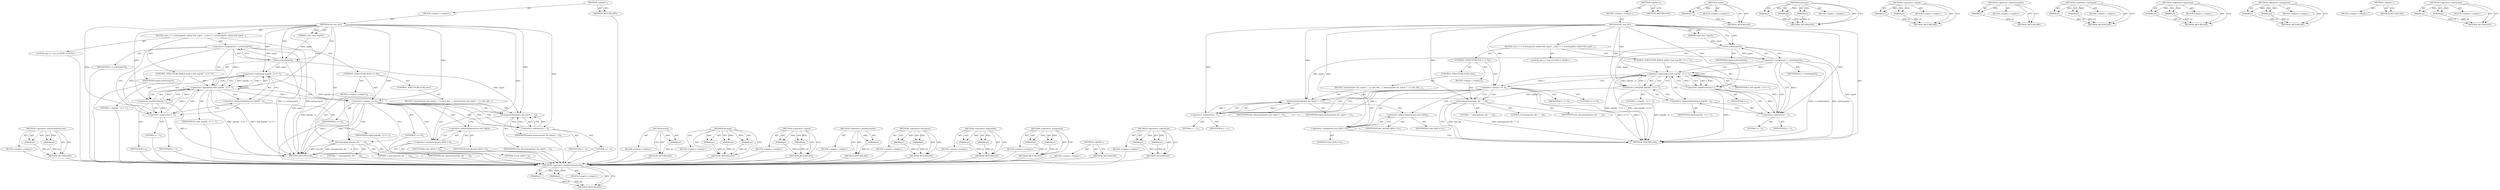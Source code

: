 digraph "&lt;operator&gt;.subtraction" {
vulnerable_94 [label=<(METHOD,&lt;operator&gt;.indirectIndexAccess)>];
vulnerable_95 [label=<(PARAM,p1)>];
vulnerable_96 [label=<(PARAM,p2)>];
vulnerable_97 [label=<(BLOCK,&lt;empty&gt;,&lt;empty&gt;)>];
vulnerable_98 [label=<(METHOD_RETURN,ANY)>];
vulnerable_6 [label=<(METHOD,&lt;global&gt;)<SUB>1</SUB>>];
vulnerable_7 [label=<(BLOCK,&lt;empty&gt;,&lt;empty&gt;)<SUB>1</SUB>>];
vulnerable_8 [label=<(METHOD,set_own_dir)<SUB>1</SUB>>];
vulnerable_9 [label=<(PARAM,const char *argv0)<SUB>1</SUB>>];
vulnerable_10 [label=<(BLOCK,{
	size_t l = strlen(argv0);
 	while(l &amp;&amp; argv0...,{
	size_t l = strlen(argv0);
 	while(l &amp;&amp; argv0...)<SUB>1</SUB>>];
vulnerable_11 [label="<(LOCAL,size_t l: size_t)<SUB>2</SUB>>"];
vulnerable_12 [label=<(&lt;operator&gt;.assignment,l = strlen(argv0))<SUB>2</SUB>>];
vulnerable_13 [label=<(IDENTIFIER,l,l = strlen(argv0))<SUB>2</SUB>>];
vulnerable_14 [label=<(strlen,strlen(argv0))<SUB>2</SUB>>];
vulnerable_15 [label=<(IDENTIFIER,argv0,strlen(argv0))<SUB>2</SUB>>];
vulnerable_16 [label=<(CONTROL_STRUCTURE,WHILE,while (l &amp;&amp; argv0[l - 1] != '/'))<SUB>3</SUB>>];
vulnerable_17 [label=<(&lt;operator&gt;.logicalAnd,l &amp;&amp; argv0[l - 1] != '/')<SUB>3</SUB>>];
vulnerable_18 [label=<(IDENTIFIER,l,l &amp;&amp; argv0[l - 1] != '/')<SUB>3</SUB>>];
vulnerable_19 [label=<(&lt;operator&gt;.notEquals,argv0[l - 1] != '/')<SUB>3</SUB>>];
vulnerable_20 [label=<(&lt;operator&gt;.indirectIndexAccess,argv0[l - 1])<SUB>3</SUB>>];
vulnerable_21 [label=<(IDENTIFIER,argv0,argv0[l - 1] != '/')<SUB>3</SUB>>];
vulnerable_22 [label=<(&lt;operator&gt;.subtraction,l - 1)<SUB>3</SUB>>];
vulnerable_23 [label=<(IDENTIFIER,l,l - 1)<SUB>3</SUB>>];
vulnerable_24 [label=<(LITERAL,1,l - 1)<SUB>3</SUB>>];
vulnerable_25 [label=<(LITERAL,'/',argv0[l - 1] != '/')<SUB>3</SUB>>];
vulnerable_26 [label=<(&lt;operator&gt;.postDecrement,l--)<SUB>4</SUB>>];
vulnerable_27 [label=<(IDENTIFIER,l,l--)<SUB>4</SUB>>];
vulnerable_28 [label=<(CONTROL_STRUCTURE,IF,if (l == 0))<SUB>5</SUB>>];
vulnerable_29 [label=<(&lt;operator&gt;.equals,l == 0)<SUB>5</SUB>>];
vulnerable_30 [label=<(IDENTIFIER,l,l == 0)<SUB>5</SUB>>];
vulnerable_31 [label=<(LITERAL,0,l == 0)<SUB>5</SUB>>];
vulnerable_32 [label=<(BLOCK,&lt;empty&gt;,&lt;empty&gt;)<SUB>6</SUB>>];
vulnerable_33 [label=<(memcpy,memcpy(own_dir, &quot;.&quot;, 2))<SUB>6</SUB>>];
vulnerable_34 [label=<(IDENTIFIER,own_dir,memcpy(own_dir, &quot;.&quot;, 2))<SUB>6</SUB>>];
vulnerable_35 [label=<(LITERAL,&quot;.&quot;,memcpy(own_dir, &quot;.&quot;, 2))<SUB>6</SUB>>];
vulnerable_36 [label=<(LITERAL,2,memcpy(own_dir, &quot;.&quot;, 2))<SUB>6</SUB>>];
vulnerable_37 [label=<(CONTROL_STRUCTURE,ELSE,else)<SUB>7</SUB>>];
vulnerable_38 [label=<(BLOCK,{
 		memcpy(own_dir, argv0, l - 1);
 		own_dir[...,{
 		memcpy(own_dir, argv0, l - 1);
 		own_dir[...)<SUB>7</SUB>>];
vulnerable_39 [label=<(memcpy,memcpy(own_dir, argv0, l - 1))<SUB>8</SUB>>];
vulnerable_40 [label=<(IDENTIFIER,own_dir,memcpy(own_dir, argv0, l - 1))<SUB>8</SUB>>];
vulnerable_41 [label=<(IDENTIFIER,argv0,memcpy(own_dir, argv0, l - 1))<SUB>8</SUB>>];
vulnerable_42 [label=<(&lt;operator&gt;.subtraction,l - 1)<SUB>8</SUB>>];
vulnerable_43 [label=<(IDENTIFIER,l,l - 1)<SUB>8</SUB>>];
vulnerable_44 [label=<(LITERAL,1,l - 1)<SUB>8</SUB>>];
vulnerable_45 [label=<(&lt;operator&gt;.assignment,own_dir[l] = 0)<SUB>9</SUB>>];
vulnerable_46 [label=<(&lt;operator&gt;.indirectIndexAccess,own_dir[l])<SUB>9</SUB>>];
vulnerable_47 [label=<(IDENTIFIER,own_dir,own_dir[l] = 0)<SUB>9</SUB>>];
vulnerable_48 [label=<(IDENTIFIER,l,own_dir[l] = 0)<SUB>9</SUB>>];
vulnerable_49 [label=<(LITERAL,0,own_dir[l] = 0)<SUB>9</SUB>>];
vulnerable_50 [label=<(METHOD_RETURN,void)<SUB>1</SUB>>];
vulnerable_52 [label=<(METHOD_RETURN,ANY)<SUB>1</SUB>>];
vulnerable_80 [label=<(METHOD,strlen)>];
vulnerable_81 [label=<(PARAM,p1)>];
vulnerable_82 [label=<(BLOCK,&lt;empty&gt;,&lt;empty&gt;)>];
vulnerable_83 [label=<(METHOD_RETURN,ANY)>];
vulnerable_113 [label=<(METHOD,memcpy)>];
vulnerable_114 [label=<(PARAM,p1)>];
vulnerable_115 [label=<(PARAM,p2)>];
vulnerable_116 [label=<(PARAM,p3)>];
vulnerable_117 [label=<(BLOCK,&lt;empty&gt;,&lt;empty&gt;)>];
vulnerable_118 [label=<(METHOD_RETURN,ANY)>];
vulnerable_108 [label=<(METHOD,&lt;operator&gt;.equals)>];
vulnerable_109 [label=<(PARAM,p1)>];
vulnerable_110 [label=<(PARAM,p2)>];
vulnerable_111 [label=<(BLOCK,&lt;empty&gt;,&lt;empty&gt;)>];
vulnerable_112 [label=<(METHOD_RETURN,ANY)>];
vulnerable_104 [label=<(METHOD,&lt;operator&gt;.postDecrement)>];
vulnerable_105 [label=<(PARAM,p1)>];
vulnerable_106 [label=<(BLOCK,&lt;empty&gt;,&lt;empty&gt;)>];
vulnerable_107 [label=<(METHOD_RETURN,ANY)>];
vulnerable_89 [label=<(METHOD,&lt;operator&gt;.notEquals)>];
vulnerable_90 [label=<(PARAM,p1)>];
vulnerable_91 [label=<(PARAM,p2)>];
vulnerable_92 [label=<(BLOCK,&lt;empty&gt;,&lt;empty&gt;)>];
vulnerable_93 [label=<(METHOD_RETURN,ANY)>];
vulnerable_84 [label=<(METHOD,&lt;operator&gt;.logicalAnd)>];
vulnerable_85 [label=<(PARAM,p1)>];
vulnerable_86 [label=<(PARAM,p2)>];
vulnerable_87 [label=<(BLOCK,&lt;empty&gt;,&lt;empty&gt;)>];
vulnerable_88 [label=<(METHOD_RETURN,ANY)>];
vulnerable_75 [label=<(METHOD,&lt;operator&gt;.assignment)>];
vulnerable_76 [label=<(PARAM,p1)>];
vulnerable_77 [label=<(PARAM,p2)>];
vulnerable_78 [label=<(BLOCK,&lt;empty&gt;,&lt;empty&gt;)>];
vulnerable_79 [label=<(METHOD_RETURN,ANY)>];
vulnerable_69 [label=<(METHOD,&lt;global&gt;)<SUB>1</SUB>>];
vulnerable_70 [label=<(BLOCK,&lt;empty&gt;,&lt;empty&gt;)>];
vulnerable_71 [label=<(METHOD_RETURN,ANY)>];
vulnerable_99 [label=<(METHOD,&lt;operator&gt;.subtraction)>];
vulnerable_100 [label=<(PARAM,p1)>];
vulnerable_101 [label=<(PARAM,p2)>];
vulnerable_102 [label=<(BLOCK,&lt;empty&gt;,&lt;empty&gt;)>];
vulnerable_103 [label=<(METHOD_RETURN,ANY)>];
fixed_94 [label=<(METHOD,&lt;operator&gt;.indirectIndexAccess)>];
fixed_95 [label=<(PARAM,p1)>];
fixed_96 [label=<(PARAM,p2)>];
fixed_97 [label=<(BLOCK,&lt;empty&gt;,&lt;empty&gt;)>];
fixed_98 [label=<(METHOD_RETURN,ANY)>];
fixed_6 [label=<(METHOD,&lt;global&gt;)<SUB>1</SUB>>];
fixed_7 [label=<(BLOCK,&lt;empty&gt;,&lt;empty&gt;)<SUB>1</SUB>>];
fixed_8 [label=<(METHOD,set_own_dir)<SUB>1</SUB>>];
fixed_9 [label=<(PARAM,const char *argv0)<SUB>1</SUB>>];
fixed_10 [label=<(BLOCK,{
	size_t l = strlen(argv0);
 	while(l &amp;&amp; argv0...,{
	size_t l = strlen(argv0);
 	while(l &amp;&amp; argv0...)<SUB>1</SUB>>];
fixed_11 [label="<(LOCAL,size_t l: size_t)<SUB>2</SUB>>"];
fixed_12 [label=<(&lt;operator&gt;.assignment,l = strlen(argv0))<SUB>2</SUB>>];
fixed_13 [label=<(IDENTIFIER,l,l = strlen(argv0))<SUB>2</SUB>>];
fixed_14 [label=<(strlen,strlen(argv0))<SUB>2</SUB>>];
fixed_15 [label=<(IDENTIFIER,argv0,strlen(argv0))<SUB>2</SUB>>];
fixed_16 [label=<(CONTROL_STRUCTURE,WHILE,while (l &amp;&amp; argv0[l - 1] != '/'))<SUB>3</SUB>>];
fixed_17 [label=<(&lt;operator&gt;.logicalAnd,l &amp;&amp; argv0[l - 1] != '/')<SUB>3</SUB>>];
fixed_18 [label=<(IDENTIFIER,l,l &amp;&amp; argv0[l - 1] != '/')<SUB>3</SUB>>];
fixed_19 [label=<(&lt;operator&gt;.notEquals,argv0[l - 1] != '/')<SUB>3</SUB>>];
fixed_20 [label=<(&lt;operator&gt;.indirectIndexAccess,argv0[l - 1])<SUB>3</SUB>>];
fixed_21 [label=<(IDENTIFIER,argv0,argv0[l - 1] != '/')<SUB>3</SUB>>];
fixed_22 [label=<(&lt;operator&gt;.subtraction,l - 1)<SUB>3</SUB>>];
fixed_23 [label=<(IDENTIFIER,l,l - 1)<SUB>3</SUB>>];
fixed_24 [label=<(LITERAL,1,l - 1)<SUB>3</SUB>>];
fixed_25 [label=<(LITERAL,'/',argv0[l - 1] != '/')<SUB>3</SUB>>];
fixed_26 [label=<(&lt;operator&gt;.postDecrement,l--)<SUB>4</SUB>>];
fixed_27 [label=<(IDENTIFIER,l,l--)<SUB>4</SUB>>];
fixed_28 [label=<(CONTROL_STRUCTURE,IF,if (l == 0))<SUB>5</SUB>>];
fixed_29 [label=<(&lt;operator&gt;.equals,l == 0)<SUB>5</SUB>>];
fixed_30 [label=<(IDENTIFIER,l,l == 0)<SUB>5</SUB>>];
fixed_31 [label=<(LITERAL,0,l == 0)<SUB>5</SUB>>];
fixed_32 [label=<(BLOCK,&lt;empty&gt;,&lt;empty&gt;)<SUB>9</SUB>>];
fixed_33 [label=<(memcpy,memcpy(own_dir, &quot;.&quot;, 2))<SUB>9</SUB>>];
fixed_34 [label=<(IDENTIFIER,own_dir,memcpy(own_dir, &quot;.&quot;, 2))<SUB>9</SUB>>];
fixed_35 [label=<(LITERAL,&quot;.&quot;,memcpy(own_dir, &quot;.&quot;, 2))<SUB>9</SUB>>];
fixed_36 [label=<(LITERAL,2,memcpy(own_dir, &quot;.&quot;, 2))<SUB>9</SUB>>];
fixed_37 [label=<(CONTROL_STRUCTURE,ELSE,else)<SUB>11</SUB>>];
fixed_38 [label=<(BLOCK,{
 		memcpy(own_dir, argv0, l - 1);
 		own_dir[...,{
 		memcpy(own_dir, argv0, l - 1);
 		own_dir[...)<SUB>11</SUB>>];
fixed_39 [label=<(memcpy,memcpy(own_dir, argv0, l - 1))<SUB>12</SUB>>];
fixed_40 [label=<(IDENTIFIER,own_dir,memcpy(own_dir, argv0, l - 1))<SUB>12</SUB>>];
fixed_41 [label=<(IDENTIFIER,argv0,memcpy(own_dir, argv0, l - 1))<SUB>12</SUB>>];
fixed_42 [label=<(&lt;operator&gt;.subtraction,l - 1)<SUB>12</SUB>>];
fixed_43 [label=<(IDENTIFIER,l,l - 1)<SUB>12</SUB>>];
fixed_44 [label=<(LITERAL,1,l - 1)<SUB>12</SUB>>];
fixed_45 [label=<(&lt;operator&gt;.assignment,own_dir[l] = 0)<SUB>13</SUB>>];
fixed_46 [label=<(&lt;operator&gt;.indirectIndexAccess,own_dir[l])<SUB>13</SUB>>];
fixed_47 [label=<(IDENTIFIER,own_dir,own_dir[l] = 0)<SUB>13</SUB>>];
fixed_48 [label=<(IDENTIFIER,l,own_dir[l] = 0)<SUB>13</SUB>>];
fixed_49 [label=<(LITERAL,0,own_dir[l] = 0)<SUB>13</SUB>>];
fixed_50 [label=<(METHOD_RETURN,void)<SUB>1</SUB>>];
fixed_52 [label=<(METHOD_RETURN,ANY)<SUB>1</SUB>>];
fixed_80 [label=<(METHOD,strlen)>];
fixed_81 [label=<(PARAM,p1)>];
fixed_82 [label=<(BLOCK,&lt;empty&gt;,&lt;empty&gt;)>];
fixed_83 [label=<(METHOD_RETURN,ANY)>];
fixed_113 [label=<(METHOD,memcpy)>];
fixed_114 [label=<(PARAM,p1)>];
fixed_115 [label=<(PARAM,p2)>];
fixed_116 [label=<(PARAM,p3)>];
fixed_117 [label=<(BLOCK,&lt;empty&gt;,&lt;empty&gt;)>];
fixed_118 [label=<(METHOD_RETURN,ANY)>];
fixed_108 [label=<(METHOD,&lt;operator&gt;.equals)>];
fixed_109 [label=<(PARAM,p1)>];
fixed_110 [label=<(PARAM,p2)>];
fixed_111 [label=<(BLOCK,&lt;empty&gt;,&lt;empty&gt;)>];
fixed_112 [label=<(METHOD_RETURN,ANY)>];
fixed_104 [label=<(METHOD,&lt;operator&gt;.postDecrement)>];
fixed_105 [label=<(PARAM,p1)>];
fixed_106 [label=<(BLOCK,&lt;empty&gt;,&lt;empty&gt;)>];
fixed_107 [label=<(METHOD_RETURN,ANY)>];
fixed_89 [label=<(METHOD,&lt;operator&gt;.notEquals)>];
fixed_90 [label=<(PARAM,p1)>];
fixed_91 [label=<(PARAM,p2)>];
fixed_92 [label=<(BLOCK,&lt;empty&gt;,&lt;empty&gt;)>];
fixed_93 [label=<(METHOD_RETURN,ANY)>];
fixed_84 [label=<(METHOD,&lt;operator&gt;.logicalAnd)>];
fixed_85 [label=<(PARAM,p1)>];
fixed_86 [label=<(PARAM,p2)>];
fixed_87 [label=<(BLOCK,&lt;empty&gt;,&lt;empty&gt;)>];
fixed_88 [label=<(METHOD_RETURN,ANY)>];
fixed_75 [label=<(METHOD,&lt;operator&gt;.assignment)>];
fixed_76 [label=<(PARAM,p1)>];
fixed_77 [label=<(PARAM,p2)>];
fixed_78 [label=<(BLOCK,&lt;empty&gt;,&lt;empty&gt;)>];
fixed_79 [label=<(METHOD_RETURN,ANY)>];
fixed_69 [label=<(METHOD,&lt;global&gt;)<SUB>1</SUB>>];
fixed_70 [label=<(BLOCK,&lt;empty&gt;,&lt;empty&gt;)>];
fixed_71 [label=<(METHOD_RETURN,ANY)>];
fixed_99 [label=<(METHOD,&lt;operator&gt;.subtraction)>];
fixed_100 [label=<(PARAM,p1)>];
fixed_101 [label=<(PARAM,p2)>];
fixed_102 [label=<(BLOCK,&lt;empty&gt;,&lt;empty&gt;)>];
fixed_103 [label=<(METHOD_RETURN,ANY)>];
vulnerable_94 -> vulnerable_95  [key=0, label="AST: "];
vulnerable_94 -> vulnerable_95  [key=1, label="DDG: "];
vulnerable_94 -> vulnerable_97  [key=0, label="AST: "];
vulnerable_94 -> vulnerable_96  [key=0, label="AST: "];
vulnerable_94 -> vulnerable_96  [key=1, label="DDG: "];
vulnerable_94 -> vulnerable_98  [key=0, label="AST: "];
vulnerable_94 -> vulnerable_98  [key=1, label="CFG: "];
vulnerable_95 -> vulnerable_98  [key=0, label="DDG: p1"];
vulnerable_96 -> vulnerable_98  [key=0, label="DDG: p2"];
vulnerable_97 -> fixed_94  [key=0];
vulnerable_98 -> fixed_94  [key=0];
vulnerable_6 -> vulnerable_7  [key=0, label="AST: "];
vulnerable_6 -> vulnerable_52  [key=0, label="AST: "];
vulnerable_6 -> vulnerable_52  [key=1, label="CFG: "];
vulnerable_7 -> vulnerable_8  [key=0, label="AST: "];
vulnerable_8 -> vulnerable_9  [key=0, label="AST: "];
vulnerable_8 -> vulnerable_9  [key=1, label="DDG: "];
vulnerable_8 -> vulnerable_10  [key=0, label="AST: "];
vulnerable_8 -> vulnerable_50  [key=0, label="AST: "];
vulnerable_8 -> vulnerable_14  [key=0, label="CFG: "];
vulnerable_8 -> vulnerable_14  [key=1, label="DDG: "];
vulnerable_8 -> vulnerable_17  [key=0, label="DDG: "];
vulnerable_8 -> vulnerable_26  [key=0, label="DDG: "];
vulnerable_8 -> vulnerable_29  [key=0, label="DDG: "];
vulnerable_8 -> vulnerable_19  [key=0, label="DDG: "];
vulnerable_8 -> vulnerable_33  [key=0, label="DDG: "];
vulnerable_8 -> vulnerable_45  [key=0, label="DDG: "];
vulnerable_8 -> vulnerable_39  [key=0, label="DDG: "];
vulnerable_8 -> vulnerable_22  [key=0, label="DDG: "];
vulnerable_8 -> vulnerable_42  [key=0, label="DDG: "];
vulnerable_9 -> vulnerable_14  [key=0, label="DDG: argv0"];
vulnerable_10 -> vulnerable_11  [key=0, label="AST: "];
vulnerable_10 -> vulnerable_12  [key=0, label="AST: "];
vulnerable_10 -> vulnerable_16  [key=0, label="AST: "];
vulnerable_10 -> vulnerable_28  [key=0, label="AST: "];
vulnerable_11 -> fixed_94  [key=0];
vulnerable_12 -> vulnerable_13  [key=0, label="AST: "];
vulnerable_12 -> vulnerable_14  [key=0, label="AST: "];
vulnerable_12 -> vulnerable_17  [key=0, label="CFG: "];
vulnerable_12 -> vulnerable_17  [key=1, label="DDG: l"];
vulnerable_12 -> vulnerable_22  [key=0, label="CFG: "];
vulnerable_12 -> vulnerable_22  [key=1, label="DDG: l"];
vulnerable_12 -> vulnerable_50  [key=0, label="DDG: strlen(argv0)"];
vulnerable_12 -> vulnerable_50  [key=1, label="DDG: l = strlen(argv0)"];
vulnerable_13 -> fixed_94  [key=0];
vulnerable_14 -> vulnerable_15  [key=0, label="AST: "];
vulnerable_14 -> vulnerable_12  [key=0, label="CFG: "];
vulnerable_14 -> vulnerable_12  [key=1, label="DDG: argv0"];
vulnerable_14 -> vulnerable_50  [key=0, label="DDG: argv0"];
vulnerable_14 -> vulnerable_19  [key=0, label="DDG: argv0"];
vulnerable_14 -> vulnerable_39  [key=0, label="DDG: argv0"];
vulnerable_15 -> fixed_94  [key=0];
vulnerable_16 -> vulnerable_17  [key=0, label="AST: "];
vulnerable_16 -> vulnerable_26  [key=0, label="AST: "];
vulnerable_17 -> vulnerable_18  [key=0, label="AST: "];
vulnerable_17 -> vulnerable_19  [key=0, label="AST: "];
vulnerable_17 -> vulnerable_19  [key=1, label="CDG: "];
vulnerable_17 -> vulnerable_26  [key=0, label="CFG: "];
vulnerable_17 -> vulnerable_26  [key=1, label="DDG: l"];
vulnerable_17 -> vulnerable_26  [key=2, label="CDG: "];
vulnerable_17 -> vulnerable_29  [key=0, label="CFG: "];
vulnerable_17 -> vulnerable_29  [key=1, label="DDG: l"];
vulnerable_17 -> vulnerable_50  [key=0, label="DDG: argv0[l - 1] != '/'"];
vulnerable_17 -> vulnerable_50  [key=1, label="DDG: l &amp;&amp; argv0[l - 1] != '/'"];
vulnerable_17 -> vulnerable_17  [key=0, label="CDG: "];
vulnerable_17 -> vulnerable_20  [key=0, label="CDG: "];
vulnerable_17 -> vulnerable_22  [key=0, label="CDG: "];
vulnerable_18 -> fixed_94  [key=0];
vulnerable_19 -> vulnerable_20  [key=0, label="AST: "];
vulnerable_19 -> vulnerable_25  [key=0, label="AST: "];
vulnerable_19 -> vulnerable_17  [key=0, label="CFG: "];
vulnerable_19 -> vulnerable_17  [key=1, label="DDG: argv0[l - 1]"];
vulnerable_19 -> vulnerable_17  [key=2, label="DDG: '/'"];
vulnerable_19 -> vulnerable_50  [key=0, label="DDG: argv0[l - 1]"];
vulnerable_19 -> vulnerable_39  [key=0, label="DDG: argv0[l - 1]"];
vulnerable_20 -> vulnerable_21  [key=0, label="AST: "];
vulnerable_20 -> vulnerable_22  [key=0, label="AST: "];
vulnerable_20 -> vulnerable_19  [key=0, label="CFG: "];
vulnerable_21 -> fixed_94  [key=0];
vulnerable_22 -> vulnerable_23  [key=0, label="AST: "];
vulnerable_22 -> vulnerable_24  [key=0, label="AST: "];
vulnerable_22 -> vulnerable_20  [key=0, label="CFG: "];
vulnerable_22 -> vulnerable_17  [key=0, label="DDG: l"];
vulnerable_23 -> fixed_94  [key=0];
vulnerable_24 -> fixed_94  [key=0];
vulnerable_25 -> fixed_94  [key=0];
vulnerable_26 -> vulnerable_27  [key=0, label="AST: "];
vulnerable_26 -> vulnerable_17  [key=0, label="CFG: "];
vulnerable_26 -> vulnerable_17  [key=1, label="DDG: l"];
vulnerable_26 -> vulnerable_22  [key=0, label="CFG: "];
vulnerable_26 -> vulnerable_22  [key=1, label="DDG: l"];
vulnerable_26 -> vulnerable_50  [key=0, label="DDG: l--"];
vulnerable_27 -> fixed_94  [key=0];
vulnerable_28 -> vulnerable_29  [key=0, label="AST: "];
vulnerable_28 -> vulnerable_32  [key=0, label="AST: "];
vulnerable_28 -> vulnerable_37  [key=0, label="AST: "];
vulnerable_29 -> vulnerable_30  [key=0, label="AST: "];
vulnerable_29 -> vulnerable_31  [key=0, label="AST: "];
vulnerable_29 -> vulnerable_33  [key=0, label="CFG: "];
vulnerable_29 -> vulnerable_33  [key=1, label="CDG: "];
vulnerable_29 -> vulnerable_42  [key=0, label="CFG: "];
vulnerable_29 -> vulnerable_42  [key=1, label="DDG: l"];
vulnerable_29 -> vulnerable_42  [key=2, label="CDG: "];
vulnerable_29 -> vulnerable_50  [key=0, label="DDG: l"];
vulnerable_29 -> vulnerable_50  [key=1, label="DDG: l == 0"];
vulnerable_29 -> vulnerable_46  [key=0, label="CDG: "];
vulnerable_29 -> vulnerable_45  [key=0, label="CDG: "];
vulnerable_29 -> vulnerable_39  [key=0, label="CDG: "];
vulnerable_30 -> fixed_94  [key=0];
vulnerable_31 -> fixed_94  [key=0];
vulnerable_32 -> vulnerable_33  [key=0, label="AST: "];
vulnerable_33 -> vulnerable_34  [key=0, label="AST: "];
vulnerable_33 -> vulnerable_35  [key=0, label="AST: "];
vulnerable_33 -> vulnerable_36  [key=0, label="AST: "];
vulnerable_33 -> vulnerable_50  [key=0, label="CFG: "];
vulnerable_33 -> vulnerable_50  [key=1, label="DDG: own_dir"];
vulnerable_33 -> vulnerable_50  [key=2, label="DDG: memcpy(own_dir, &quot;.&quot;, 2)"];
vulnerable_34 -> fixed_94  [key=0];
vulnerable_35 -> fixed_94  [key=0];
vulnerable_36 -> fixed_94  [key=0];
vulnerable_37 -> vulnerable_38  [key=0, label="AST: "];
vulnerable_38 -> vulnerable_39  [key=0, label="AST: "];
vulnerable_38 -> vulnerable_45  [key=0, label="AST: "];
vulnerable_39 -> vulnerable_40  [key=0, label="AST: "];
vulnerable_39 -> vulnerable_41  [key=0, label="AST: "];
vulnerable_39 -> vulnerable_42  [key=0, label="AST: "];
vulnerable_39 -> vulnerable_46  [key=0, label="CFG: "];
vulnerable_40 -> fixed_94  [key=0];
vulnerable_41 -> fixed_94  [key=0];
vulnerable_42 -> vulnerable_43  [key=0, label="AST: "];
vulnerable_42 -> vulnerable_44  [key=0, label="AST: "];
vulnerable_42 -> vulnerable_39  [key=0, label="CFG: "];
vulnerable_42 -> vulnerable_39  [key=1, label="DDG: l"];
vulnerable_42 -> vulnerable_39  [key=2, label="DDG: 1"];
vulnerable_43 -> fixed_94  [key=0];
vulnerable_44 -> fixed_94  [key=0];
vulnerable_45 -> vulnerable_46  [key=0, label="AST: "];
vulnerable_45 -> vulnerable_49  [key=0, label="AST: "];
vulnerable_45 -> vulnerable_50  [key=0, label="CFG: "];
vulnerable_46 -> vulnerable_47  [key=0, label="AST: "];
vulnerable_46 -> vulnerable_48  [key=0, label="AST: "];
vulnerable_46 -> vulnerable_45  [key=0, label="CFG: "];
vulnerable_47 -> fixed_94  [key=0];
vulnerable_48 -> fixed_94  [key=0];
vulnerable_49 -> fixed_94  [key=0];
vulnerable_50 -> fixed_94  [key=0];
vulnerable_52 -> fixed_94  [key=0];
vulnerable_80 -> vulnerable_81  [key=0, label="AST: "];
vulnerable_80 -> vulnerable_81  [key=1, label="DDG: "];
vulnerable_80 -> vulnerable_82  [key=0, label="AST: "];
vulnerable_80 -> vulnerable_83  [key=0, label="AST: "];
vulnerable_80 -> vulnerable_83  [key=1, label="CFG: "];
vulnerable_81 -> vulnerable_83  [key=0, label="DDG: p1"];
vulnerable_82 -> fixed_94  [key=0];
vulnerable_83 -> fixed_94  [key=0];
vulnerable_113 -> vulnerable_114  [key=0, label="AST: "];
vulnerable_113 -> vulnerable_114  [key=1, label="DDG: "];
vulnerable_113 -> vulnerable_117  [key=0, label="AST: "];
vulnerable_113 -> vulnerable_115  [key=0, label="AST: "];
vulnerable_113 -> vulnerable_115  [key=1, label="DDG: "];
vulnerable_113 -> vulnerable_118  [key=0, label="AST: "];
vulnerable_113 -> vulnerable_118  [key=1, label="CFG: "];
vulnerable_113 -> vulnerable_116  [key=0, label="AST: "];
vulnerable_113 -> vulnerable_116  [key=1, label="DDG: "];
vulnerable_114 -> vulnerable_118  [key=0, label="DDG: p1"];
vulnerable_115 -> vulnerable_118  [key=0, label="DDG: p2"];
vulnerable_116 -> vulnerable_118  [key=0, label="DDG: p3"];
vulnerable_117 -> fixed_94  [key=0];
vulnerable_118 -> fixed_94  [key=0];
vulnerable_108 -> vulnerable_109  [key=0, label="AST: "];
vulnerable_108 -> vulnerable_109  [key=1, label="DDG: "];
vulnerable_108 -> vulnerable_111  [key=0, label="AST: "];
vulnerable_108 -> vulnerable_110  [key=0, label="AST: "];
vulnerable_108 -> vulnerable_110  [key=1, label="DDG: "];
vulnerable_108 -> vulnerable_112  [key=0, label="AST: "];
vulnerable_108 -> vulnerable_112  [key=1, label="CFG: "];
vulnerable_109 -> vulnerable_112  [key=0, label="DDG: p1"];
vulnerable_110 -> vulnerable_112  [key=0, label="DDG: p2"];
vulnerable_111 -> fixed_94  [key=0];
vulnerable_112 -> fixed_94  [key=0];
vulnerable_104 -> vulnerable_105  [key=0, label="AST: "];
vulnerable_104 -> vulnerable_105  [key=1, label="DDG: "];
vulnerable_104 -> vulnerable_106  [key=0, label="AST: "];
vulnerable_104 -> vulnerable_107  [key=0, label="AST: "];
vulnerable_104 -> vulnerable_107  [key=1, label="CFG: "];
vulnerable_105 -> vulnerable_107  [key=0, label="DDG: p1"];
vulnerable_106 -> fixed_94  [key=0];
vulnerable_107 -> fixed_94  [key=0];
vulnerable_89 -> vulnerable_90  [key=0, label="AST: "];
vulnerable_89 -> vulnerable_90  [key=1, label="DDG: "];
vulnerable_89 -> vulnerable_92  [key=0, label="AST: "];
vulnerable_89 -> vulnerable_91  [key=0, label="AST: "];
vulnerable_89 -> vulnerable_91  [key=1, label="DDG: "];
vulnerable_89 -> vulnerable_93  [key=0, label="AST: "];
vulnerable_89 -> vulnerable_93  [key=1, label="CFG: "];
vulnerable_90 -> vulnerable_93  [key=0, label="DDG: p1"];
vulnerable_91 -> vulnerable_93  [key=0, label="DDG: p2"];
vulnerable_92 -> fixed_94  [key=0];
vulnerable_93 -> fixed_94  [key=0];
vulnerable_84 -> vulnerable_85  [key=0, label="AST: "];
vulnerable_84 -> vulnerable_85  [key=1, label="DDG: "];
vulnerable_84 -> vulnerable_87  [key=0, label="AST: "];
vulnerable_84 -> vulnerable_86  [key=0, label="AST: "];
vulnerable_84 -> vulnerable_86  [key=1, label="DDG: "];
vulnerable_84 -> vulnerable_88  [key=0, label="AST: "];
vulnerable_84 -> vulnerable_88  [key=1, label="CFG: "];
vulnerable_85 -> vulnerable_88  [key=0, label="DDG: p1"];
vulnerable_86 -> vulnerable_88  [key=0, label="DDG: p2"];
vulnerable_87 -> fixed_94  [key=0];
vulnerable_88 -> fixed_94  [key=0];
vulnerable_75 -> vulnerable_76  [key=0, label="AST: "];
vulnerable_75 -> vulnerable_76  [key=1, label="DDG: "];
vulnerable_75 -> vulnerable_78  [key=0, label="AST: "];
vulnerable_75 -> vulnerable_77  [key=0, label="AST: "];
vulnerable_75 -> vulnerable_77  [key=1, label="DDG: "];
vulnerable_75 -> vulnerable_79  [key=0, label="AST: "];
vulnerable_75 -> vulnerable_79  [key=1, label="CFG: "];
vulnerable_76 -> vulnerable_79  [key=0, label="DDG: p1"];
vulnerable_77 -> vulnerable_79  [key=0, label="DDG: p2"];
vulnerable_78 -> fixed_94  [key=0];
vulnerable_79 -> fixed_94  [key=0];
vulnerable_69 -> vulnerable_70  [key=0, label="AST: "];
vulnerable_69 -> vulnerable_71  [key=0, label="AST: "];
vulnerable_69 -> vulnerable_71  [key=1, label="CFG: "];
vulnerable_70 -> fixed_94  [key=0];
vulnerable_71 -> fixed_94  [key=0];
vulnerable_99 -> vulnerable_100  [key=0, label="AST: "];
vulnerable_99 -> vulnerable_100  [key=1, label="DDG: "];
vulnerable_99 -> vulnerable_102  [key=0, label="AST: "];
vulnerable_99 -> vulnerable_101  [key=0, label="AST: "];
vulnerable_99 -> vulnerable_101  [key=1, label="DDG: "];
vulnerable_99 -> vulnerable_103  [key=0, label="AST: "];
vulnerable_99 -> vulnerable_103  [key=1, label="CFG: "];
vulnerable_100 -> vulnerable_103  [key=0, label="DDG: p1"];
vulnerable_101 -> vulnerable_103  [key=0, label="DDG: p2"];
vulnerable_102 -> fixed_94  [key=0];
vulnerable_103 -> fixed_94  [key=0];
fixed_94 -> fixed_95  [key=0, label="AST: "];
fixed_94 -> fixed_95  [key=1, label="DDG: "];
fixed_94 -> fixed_97  [key=0, label="AST: "];
fixed_94 -> fixed_96  [key=0, label="AST: "];
fixed_94 -> fixed_96  [key=1, label="DDG: "];
fixed_94 -> fixed_98  [key=0, label="AST: "];
fixed_94 -> fixed_98  [key=1, label="CFG: "];
fixed_95 -> fixed_98  [key=0, label="DDG: p1"];
fixed_96 -> fixed_98  [key=0, label="DDG: p2"];
fixed_6 -> fixed_7  [key=0, label="AST: "];
fixed_6 -> fixed_52  [key=0, label="AST: "];
fixed_6 -> fixed_52  [key=1, label="CFG: "];
fixed_7 -> fixed_8  [key=0, label="AST: "];
fixed_8 -> fixed_9  [key=0, label="AST: "];
fixed_8 -> fixed_9  [key=1, label="DDG: "];
fixed_8 -> fixed_10  [key=0, label="AST: "];
fixed_8 -> fixed_50  [key=0, label="AST: "];
fixed_8 -> fixed_14  [key=0, label="CFG: "];
fixed_8 -> fixed_14  [key=1, label="DDG: "];
fixed_8 -> fixed_17  [key=0, label="DDG: "];
fixed_8 -> fixed_26  [key=0, label="DDG: "];
fixed_8 -> fixed_29  [key=0, label="DDG: "];
fixed_8 -> fixed_19  [key=0, label="DDG: "];
fixed_8 -> fixed_33  [key=0, label="DDG: "];
fixed_8 -> fixed_45  [key=0, label="DDG: "];
fixed_8 -> fixed_39  [key=0, label="DDG: "];
fixed_8 -> fixed_22  [key=0, label="DDG: "];
fixed_8 -> fixed_42  [key=0, label="DDG: "];
fixed_9 -> fixed_14  [key=0, label="DDG: argv0"];
fixed_10 -> fixed_11  [key=0, label="AST: "];
fixed_10 -> fixed_12  [key=0, label="AST: "];
fixed_10 -> fixed_16  [key=0, label="AST: "];
fixed_10 -> fixed_28  [key=0, label="AST: "];
fixed_12 -> fixed_13  [key=0, label="AST: "];
fixed_12 -> fixed_14  [key=0, label="AST: "];
fixed_12 -> fixed_17  [key=0, label="CFG: "];
fixed_12 -> fixed_17  [key=1, label="DDG: l"];
fixed_12 -> fixed_22  [key=0, label="CFG: "];
fixed_12 -> fixed_22  [key=1, label="DDG: l"];
fixed_12 -> fixed_50  [key=0, label="DDG: strlen(argv0)"];
fixed_12 -> fixed_50  [key=1, label="DDG: l = strlen(argv0)"];
fixed_14 -> fixed_15  [key=0, label="AST: "];
fixed_14 -> fixed_12  [key=0, label="CFG: "];
fixed_14 -> fixed_12  [key=1, label="DDG: argv0"];
fixed_14 -> fixed_50  [key=0, label="DDG: argv0"];
fixed_14 -> fixed_19  [key=0, label="DDG: argv0"];
fixed_14 -> fixed_39  [key=0, label="DDG: argv0"];
fixed_16 -> fixed_17  [key=0, label="AST: "];
fixed_16 -> fixed_26  [key=0, label="AST: "];
fixed_17 -> fixed_18  [key=0, label="AST: "];
fixed_17 -> fixed_19  [key=0, label="AST: "];
fixed_17 -> fixed_19  [key=1, label="CDG: "];
fixed_17 -> fixed_26  [key=0, label="CFG: "];
fixed_17 -> fixed_26  [key=1, label="DDG: l"];
fixed_17 -> fixed_26  [key=2, label="CDG: "];
fixed_17 -> fixed_29  [key=0, label="CFG: "];
fixed_17 -> fixed_29  [key=1, label="DDG: l"];
fixed_17 -> fixed_50  [key=0, label="DDG: argv0[l - 1] != '/'"];
fixed_17 -> fixed_50  [key=1, label="DDG: l &amp;&amp; argv0[l - 1] != '/'"];
fixed_17 -> fixed_17  [key=0, label="CDG: "];
fixed_17 -> fixed_20  [key=0, label="CDG: "];
fixed_17 -> fixed_22  [key=0, label="CDG: "];
fixed_19 -> fixed_20  [key=0, label="AST: "];
fixed_19 -> fixed_25  [key=0, label="AST: "];
fixed_19 -> fixed_17  [key=0, label="CFG: "];
fixed_19 -> fixed_17  [key=1, label="DDG: argv0[l - 1]"];
fixed_19 -> fixed_17  [key=2, label="DDG: '/'"];
fixed_19 -> fixed_50  [key=0, label="DDG: argv0[l - 1]"];
fixed_19 -> fixed_39  [key=0, label="DDG: argv0[l - 1]"];
fixed_20 -> fixed_21  [key=0, label="AST: "];
fixed_20 -> fixed_22  [key=0, label="AST: "];
fixed_20 -> fixed_19  [key=0, label="CFG: "];
fixed_22 -> fixed_23  [key=0, label="AST: "];
fixed_22 -> fixed_24  [key=0, label="AST: "];
fixed_22 -> fixed_20  [key=0, label="CFG: "];
fixed_22 -> fixed_17  [key=0, label="DDG: l"];
fixed_26 -> fixed_27  [key=0, label="AST: "];
fixed_26 -> fixed_17  [key=0, label="CFG: "];
fixed_26 -> fixed_17  [key=1, label="DDG: l"];
fixed_26 -> fixed_22  [key=0, label="CFG: "];
fixed_26 -> fixed_22  [key=1, label="DDG: l"];
fixed_26 -> fixed_50  [key=0, label="DDG: l--"];
fixed_28 -> fixed_29  [key=0, label="AST: "];
fixed_28 -> fixed_32  [key=0, label="AST: "];
fixed_28 -> fixed_37  [key=0, label="AST: "];
fixed_29 -> fixed_30  [key=0, label="AST: "];
fixed_29 -> fixed_31  [key=0, label="AST: "];
fixed_29 -> fixed_33  [key=0, label="CFG: "];
fixed_29 -> fixed_33  [key=1, label="CDG: "];
fixed_29 -> fixed_42  [key=0, label="CFG: "];
fixed_29 -> fixed_42  [key=1, label="DDG: l"];
fixed_29 -> fixed_42  [key=2, label="CDG: "];
fixed_29 -> fixed_50  [key=0, label="DDG: l"];
fixed_29 -> fixed_50  [key=1, label="DDG: l == 0"];
fixed_29 -> fixed_46  [key=0, label="CDG: "];
fixed_29 -> fixed_45  [key=0, label="CDG: "];
fixed_29 -> fixed_39  [key=0, label="CDG: "];
fixed_32 -> fixed_33  [key=0, label="AST: "];
fixed_33 -> fixed_34  [key=0, label="AST: "];
fixed_33 -> fixed_35  [key=0, label="AST: "];
fixed_33 -> fixed_36  [key=0, label="AST: "];
fixed_33 -> fixed_50  [key=0, label="CFG: "];
fixed_33 -> fixed_50  [key=1, label="DDG: own_dir"];
fixed_33 -> fixed_50  [key=2, label="DDG: memcpy(own_dir, &quot;.&quot;, 2)"];
fixed_37 -> fixed_38  [key=0, label="AST: "];
fixed_38 -> fixed_39  [key=0, label="AST: "];
fixed_38 -> fixed_45  [key=0, label="AST: "];
fixed_39 -> fixed_40  [key=0, label="AST: "];
fixed_39 -> fixed_41  [key=0, label="AST: "];
fixed_39 -> fixed_42  [key=0, label="AST: "];
fixed_39 -> fixed_46  [key=0, label="CFG: "];
fixed_42 -> fixed_43  [key=0, label="AST: "];
fixed_42 -> fixed_44  [key=0, label="AST: "];
fixed_42 -> fixed_39  [key=0, label="CFG: "];
fixed_42 -> fixed_39  [key=1, label="DDG: l"];
fixed_42 -> fixed_39  [key=2, label="DDG: 1"];
fixed_45 -> fixed_46  [key=0, label="AST: "];
fixed_45 -> fixed_49  [key=0, label="AST: "];
fixed_45 -> fixed_50  [key=0, label="CFG: "];
fixed_46 -> fixed_47  [key=0, label="AST: "];
fixed_46 -> fixed_48  [key=0, label="AST: "];
fixed_46 -> fixed_45  [key=0, label="CFG: "];
fixed_80 -> fixed_81  [key=0, label="AST: "];
fixed_80 -> fixed_81  [key=1, label="DDG: "];
fixed_80 -> fixed_82  [key=0, label="AST: "];
fixed_80 -> fixed_83  [key=0, label="AST: "];
fixed_80 -> fixed_83  [key=1, label="CFG: "];
fixed_81 -> fixed_83  [key=0, label="DDG: p1"];
fixed_113 -> fixed_114  [key=0, label="AST: "];
fixed_113 -> fixed_114  [key=1, label="DDG: "];
fixed_113 -> fixed_117  [key=0, label="AST: "];
fixed_113 -> fixed_115  [key=0, label="AST: "];
fixed_113 -> fixed_115  [key=1, label="DDG: "];
fixed_113 -> fixed_118  [key=0, label="AST: "];
fixed_113 -> fixed_118  [key=1, label="CFG: "];
fixed_113 -> fixed_116  [key=0, label="AST: "];
fixed_113 -> fixed_116  [key=1, label="DDG: "];
fixed_114 -> fixed_118  [key=0, label="DDG: p1"];
fixed_115 -> fixed_118  [key=0, label="DDG: p2"];
fixed_116 -> fixed_118  [key=0, label="DDG: p3"];
fixed_108 -> fixed_109  [key=0, label="AST: "];
fixed_108 -> fixed_109  [key=1, label="DDG: "];
fixed_108 -> fixed_111  [key=0, label="AST: "];
fixed_108 -> fixed_110  [key=0, label="AST: "];
fixed_108 -> fixed_110  [key=1, label="DDG: "];
fixed_108 -> fixed_112  [key=0, label="AST: "];
fixed_108 -> fixed_112  [key=1, label="CFG: "];
fixed_109 -> fixed_112  [key=0, label="DDG: p1"];
fixed_110 -> fixed_112  [key=0, label="DDG: p2"];
fixed_104 -> fixed_105  [key=0, label="AST: "];
fixed_104 -> fixed_105  [key=1, label="DDG: "];
fixed_104 -> fixed_106  [key=0, label="AST: "];
fixed_104 -> fixed_107  [key=0, label="AST: "];
fixed_104 -> fixed_107  [key=1, label="CFG: "];
fixed_105 -> fixed_107  [key=0, label="DDG: p1"];
fixed_89 -> fixed_90  [key=0, label="AST: "];
fixed_89 -> fixed_90  [key=1, label="DDG: "];
fixed_89 -> fixed_92  [key=0, label="AST: "];
fixed_89 -> fixed_91  [key=0, label="AST: "];
fixed_89 -> fixed_91  [key=1, label="DDG: "];
fixed_89 -> fixed_93  [key=0, label="AST: "];
fixed_89 -> fixed_93  [key=1, label="CFG: "];
fixed_90 -> fixed_93  [key=0, label="DDG: p1"];
fixed_91 -> fixed_93  [key=0, label="DDG: p2"];
fixed_84 -> fixed_85  [key=0, label="AST: "];
fixed_84 -> fixed_85  [key=1, label="DDG: "];
fixed_84 -> fixed_87  [key=0, label="AST: "];
fixed_84 -> fixed_86  [key=0, label="AST: "];
fixed_84 -> fixed_86  [key=1, label="DDG: "];
fixed_84 -> fixed_88  [key=0, label="AST: "];
fixed_84 -> fixed_88  [key=1, label="CFG: "];
fixed_85 -> fixed_88  [key=0, label="DDG: p1"];
fixed_86 -> fixed_88  [key=0, label="DDG: p2"];
fixed_75 -> fixed_76  [key=0, label="AST: "];
fixed_75 -> fixed_76  [key=1, label="DDG: "];
fixed_75 -> fixed_78  [key=0, label="AST: "];
fixed_75 -> fixed_77  [key=0, label="AST: "];
fixed_75 -> fixed_77  [key=1, label="DDG: "];
fixed_75 -> fixed_79  [key=0, label="AST: "];
fixed_75 -> fixed_79  [key=1, label="CFG: "];
fixed_76 -> fixed_79  [key=0, label="DDG: p1"];
fixed_77 -> fixed_79  [key=0, label="DDG: p2"];
fixed_69 -> fixed_70  [key=0, label="AST: "];
fixed_69 -> fixed_71  [key=0, label="AST: "];
fixed_69 -> fixed_71  [key=1, label="CFG: "];
fixed_99 -> fixed_100  [key=0, label="AST: "];
fixed_99 -> fixed_100  [key=1, label="DDG: "];
fixed_99 -> fixed_102  [key=0, label="AST: "];
fixed_99 -> fixed_101  [key=0, label="AST: "];
fixed_99 -> fixed_101  [key=1, label="DDG: "];
fixed_99 -> fixed_103  [key=0, label="AST: "];
fixed_99 -> fixed_103  [key=1, label="CFG: "];
fixed_100 -> fixed_103  [key=0, label="DDG: p1"];
fixed_101 -> fixed_103  [key=0, label="DDG: p2"];
}
